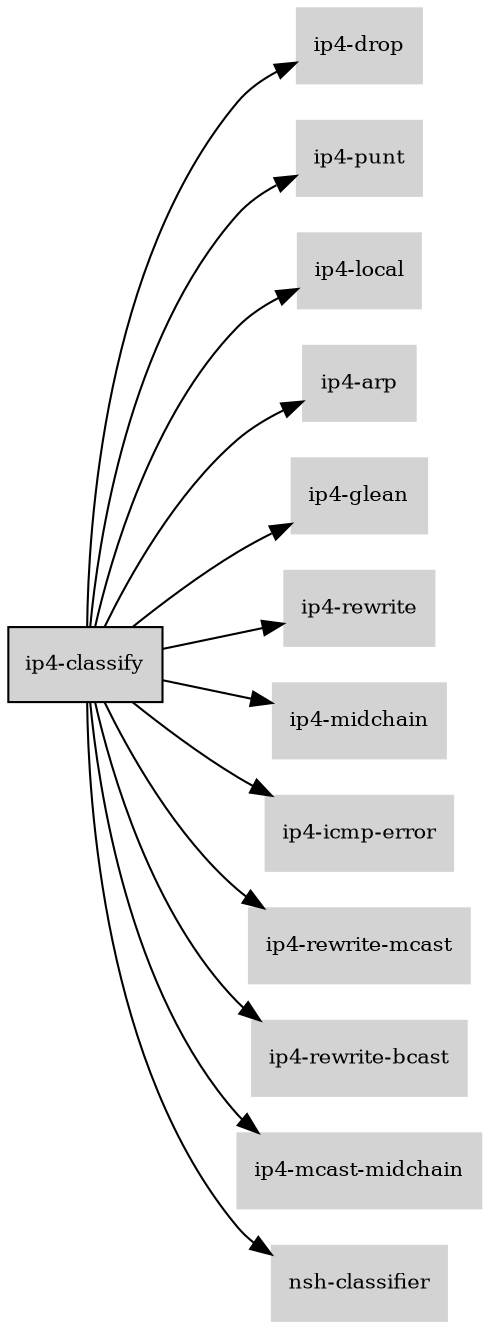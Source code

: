 digraph "ip4_classify_subgraph" {
  rankdir=LR;
  node [shape=box, style=filled, fontsize=10, color=lightgray, fontcolor=black, fillcolor=lightgray];
  "ip4-classify" [color=black, fontcolor=black, fillcolor=lightgray];
  edge [fontsize=8];
  "ip4-classify" -> "ip4-drop";
  "ip4-classify" -> "ip4-punt";
  "ip4-classify" -> "ip4-local";
  "ip4-classify" -> "ip4-arp";
  "ip4-classify" -> "ip4-glean";
  "ip4-classify" -> "ip4-rewrite";
  "ip4-classify" -> "ip4-midchain";
  "ip4-classify" -> "ip4-icmp-error";
  "ip4-classify" -> "ip4-rewrite-mcast";
  "ip4-classify" -> "ip4-rewrite-bcast";
  "ip4-classify" -> "ip4-mcast-midchain";
  "ip4-classify" -> "nsh-classifier";
}
